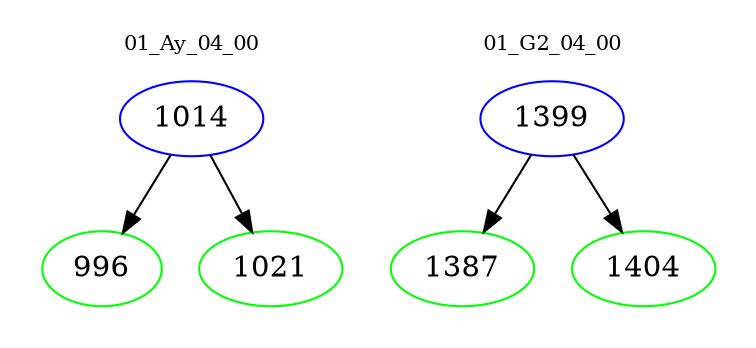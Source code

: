 digraph{
subgraph cluster_0 {
color = white
label = "01_Ay_04_00";
fontsize=10;
T0_1014 [label="1014", color="blue"]
T0_1014 -> T0_996 [color="black"]
T0_996 [label="996", color="green"]
T0_1014 -> T0_1021 [color="black"]
T0_1021 [label="1021", color="green"]
}
subgraph cluster_1 {
color = white
label = "01_G2_04_00";
fontsize=10;
T1_1399 [label="1399", color="blue"]
T1_1399 -> T1_1387 [color="black"]
T1_1387 [label="1387", color="green"]
T1_1399 -> T1_1404 [color="black"]
T1_1404 [label="1404", color="green"]
}
}
